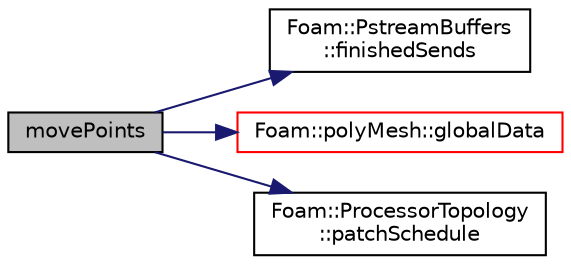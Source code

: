 digraph "movePoints"
{
  bgcolor="transparent";
  edge [fontname="Helvetica",fontsize="10",labelfontname="Helvetica",labelfontsize="10"];
  node [fontname="Helvetica",fontsize="10",shape=record];
  rankdir="LR";
  Node5529 [label="movePoints",height=0.2,width=0.4,color="black", fillcolor="grey75", style="filled", fontcolor="black"];
  Node5529 -> Node5530 [color="midnightblue",fontsize="10",style="solid",fontname="Helvetica"];
  Node5530 [label="Foam::PstreamBuffers\l::finishedSends",height=0.2,width=0.4,color="black",URL="$a27361.html#a9a9e71480e6b0d1b6d8ef3450eb576ce",tooltip="Mark all sends as having been done. This will start receives. "];
  Node5529 -> Node5531 [color="midnightblue",fontsize="10",style="solid",fontname="Helvetica"];
  Node5531 [label="Foam::polyMesh::globalData",height=0.2,width=0.4,color="red",URL="$a28565.html#a5e9cb8eb9e52843d336386b13423d19c",tooltip="Return parallel info. "];
  Node5529 -> Node5534 [color="midnightblue",fontsize="10",style="solid",fontname="Helvetica"];
  Node5534 [label="Foam::ProcessorTopology\l::patchSchedule",height=0.2,width=0.4,color="black",URL="$a28769.html#a073c4059b610f8e1c1aee75fb7b074ab",tooltip="Order in which the patches should be initialised/evaluated. "];
}
